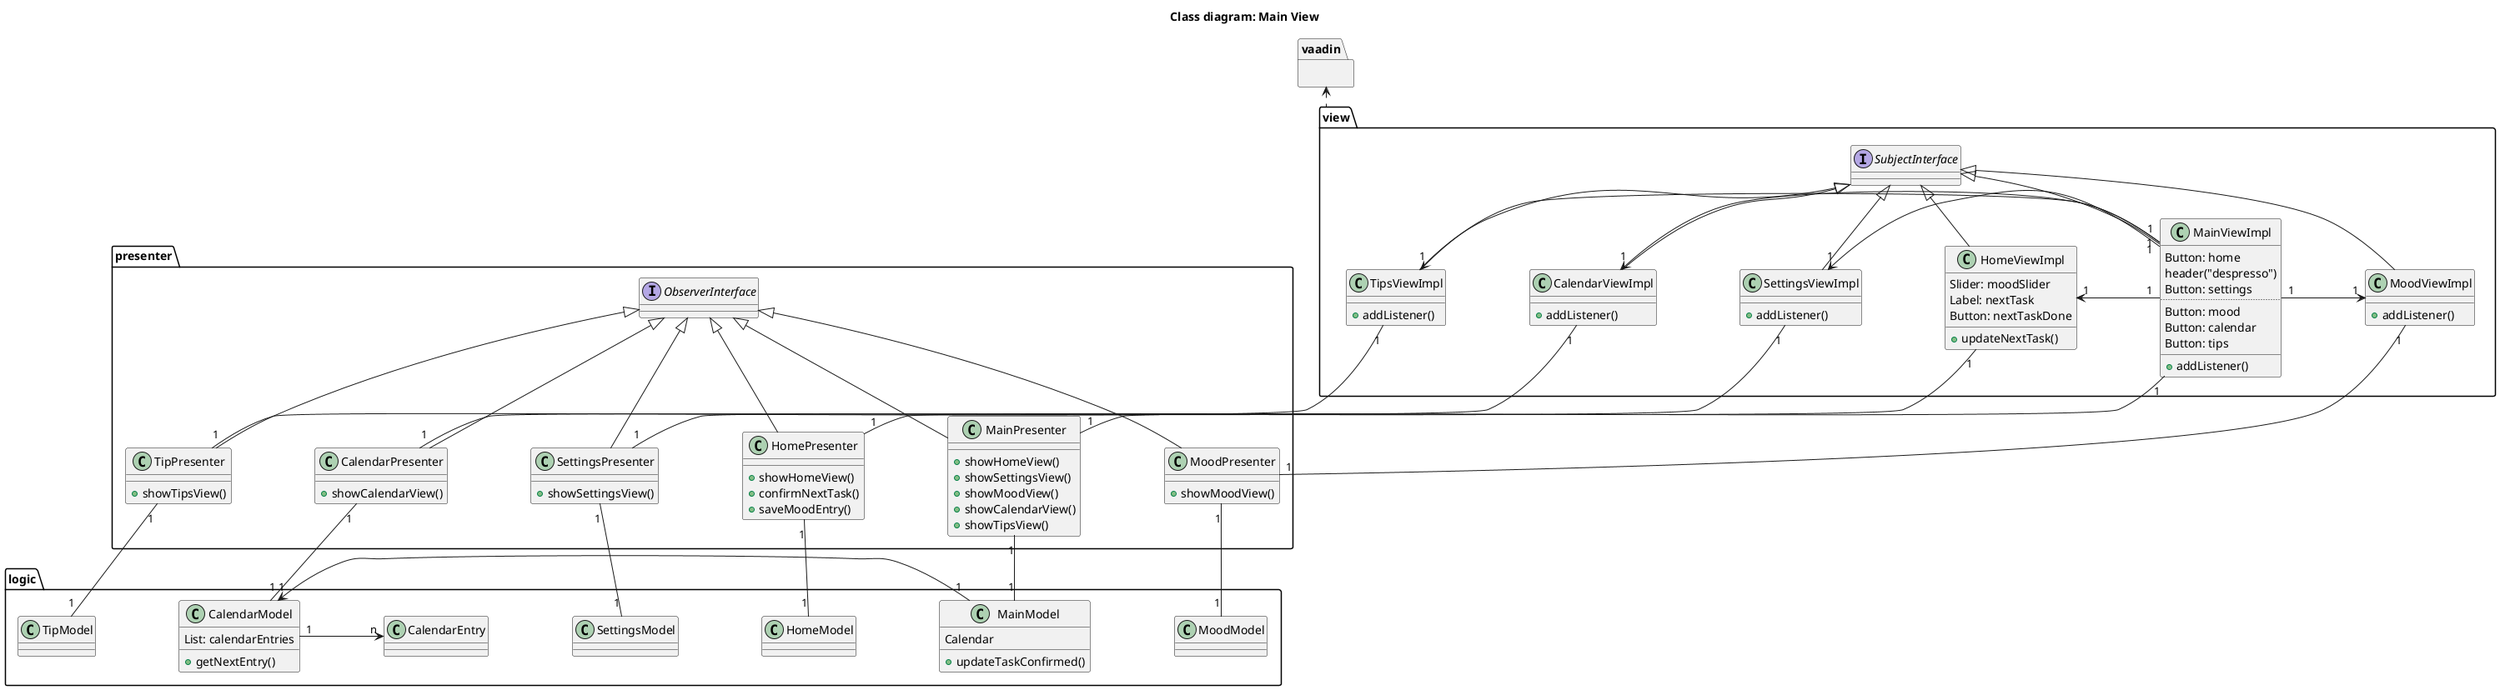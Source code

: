 @startuml

skinparam nodesep 100
skinparam ranksep 40

title Class diagram: Main View

/' Define the dependencies
Entry <|-- ToDo
'/


/' Define the class details'/

package vaadin {
}

package view {
    interface SubjectInterface

    class SettingsViewImpl {
    + addListener()
    }
    class CalendarViewImpl {
    + addListener()
    }
    class MoodViewImpl {
    + addListener()
    }
    class TipsViewImpl {
    + addListener()
    }
    class HomeViewImpl {
        Slider: moodSlider
        Label: nextTask
        Button: nextTaskDone
        + updateNextTask()
        }
    class MainViewImpl {
        Button: home
        header("despresso")
        Button: settings
        ..
        Button: mood
        Button: calendar
        Button: tips
        __
        + addListener()
        }
}

package presenter {
    interface ObserverInterface

    class MainPresenter{
    + showHomeView()
    + showSettingsView()
    + showMoodView()
    + showCalendarView()
    + showTipsView()
    }

    class HomePresenter {
    + showHomeView()
    + confirmNextTask()
    + saveMoodEntry()
    }

    class SettingsPresenter {
    + showSettingsView()
    }
    class CalendarPresenter {
    + showCalendarView()
    }
    class TipPresenter {
    + showTipsView()
    }
    class MoodPresenter {
    + showMoodView()
    }
}

package logic {
    class MainModel {
    Calendar
    + updateTaskConfirmed()
    }

    class CalendarModel {
    List: calendarEntries
    + getNextEntry()
    }

    class MoodModel

    class TipModel

    class SettingsModel

    class HomeModel

    class CalendarEntry
}

/' Define entity relations (?)'/

vaadin <.. view

/' Presenter - View'/
MainPresenter "1" -- "1" MainViewImpl
SettingsViewImpl "1" -- "1" SettingsPresenter
HomeViewImpl "1" -- "1" HomePresenter
TipsViewImpl "1" -- "1" TipPresenter
CalendarViewImpl "1" -- "1" CalendarPresenter
MoodViewImpl "1" -- "1" MoodPresenter

/' View - View'/
MainViewImpl "1" -> "1" HomeViewImpl
MainViewImpl "1" -> "1" SettingsViewImpl
MainViewImpl "1" -> "1" CalendarViewImpl
MainViewImpl "1" -> "1" TipsViewImpl
MainViewImpl "1" -> "1" MoodViewImpl

/' Presenter - Model'/
MainPresenter "1" -- "1" MainModel
TipPresenter "1" -- "1" TipModel
MoodPresenter "1" -- "1" MoodModel
SettingsPresenter "1" -- "1" SettingsModel
HomePresenter "1" -- "1" HomeModel
CalendarPresenter "1" -- "1" CalendarModel


CalendarModel "1" -> "n" CalendarEntry

MainModel "1" -> "1" CalendarModel

SubjectInterface <|-- MainViewImpl
SubjectInterface <|-- MoodViewImpl
SubjectInterface <|-- TipsViewImpl
SubjectInterface <|-- CalendarViewImpl
SubjectInterface <|-- SettingsViewImpl
SubjectInterface <|-- HomeViewImpl

ObserverInterface <|-- MainPresenter
ObserverInterface <|-- MoodPresenter
ObserverInterface <|-- TipPresenter
ObserverInterface <|-- CalendarPresenter
ObserverInterface <|-- SettingsPresenter
ObserverInterface <|-- HomePresenter

@enduml